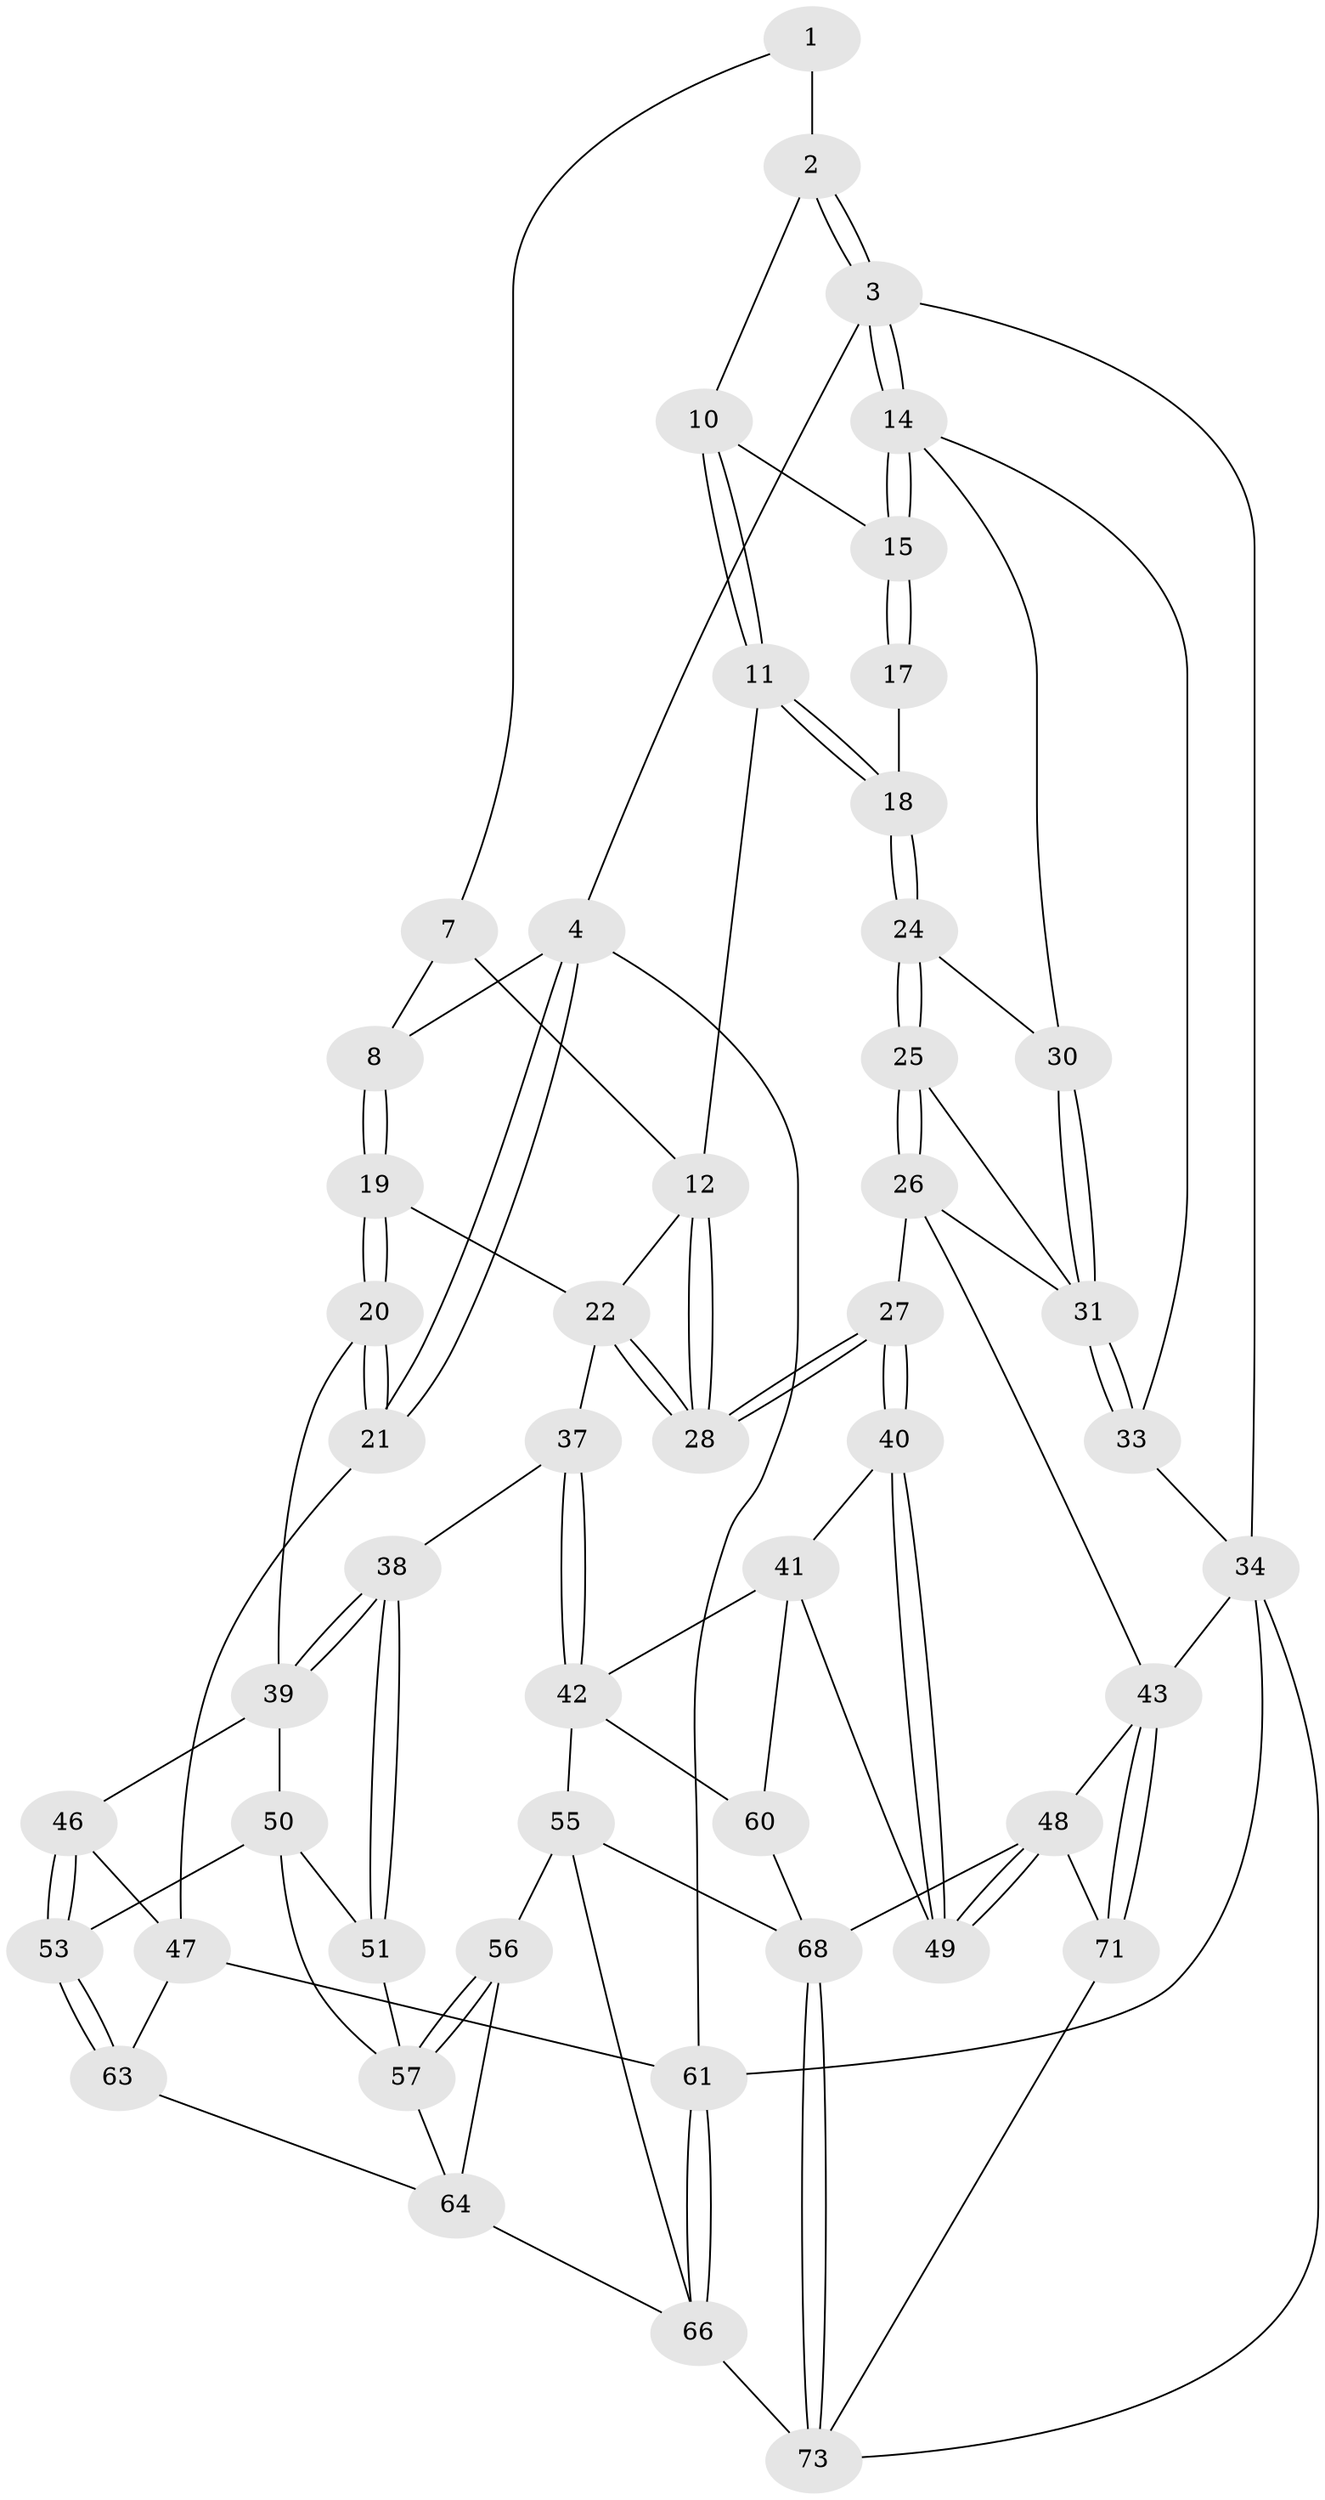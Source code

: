 // Generated by graph-tools (version 1.1) at 2025/52/02/27/25 19:52:41]
// undirected, 51 vertices, 117 edges
graph export_dot {
graph [start="1"]
  node [color=gray90,style=filled];
  1 [pos="+0.4664132621826308+0",super="+6"];
  2 [pos="+0.815382682990088+0",super="+9"];
  3 [pos="+1+0"];
  4 [pos="+0+0",super="+5"];
  7 [pos="+0.4225462332156348+0.14250852539175515"];
  8 [pos="+0.1923068248077778+0.16278960389070654"];
  10 [pos="+0.6710255165369631+0.1458003552524656",super="+16"];
  11 [pos="+0.6396524073794261+0.21661027564285626"];
  12 [pos="+0.6350848835413516+0.21940558057885096",super="+13"];
  14 [pos="+1+0",super="+29"];
  15 [pos="+1+0"];
  17 [pos="+0.79750195306364+0.20392644546792282"];
  18 [pos="+0.7868691900045873+0.29030663837746473"];
  19 [pos="+0.06528268358161858+0.32735089726307315"];
  20 [pos="+0.010292134776656973+0.3468616649049696"];
  21 [pos="+0+0.3416593231348899"];
  22 [pos="+0.413353893329263+0.4055117416570579",super="+23"];
  24 [pos="+0.8109047637855075+0.31524508722379024"];
  25 [pos="+0.7983463370620877+0.3561975891772925"];
  26 [pos="+0.7183560305011167+0.47914951805785677",super="+36"];
  27 [pos="+0.6568086295682246+0.48308655565187036"];
  28 [pos="+0.6338566465509667+0.4630795218795522"];
  30 [pos="+0.8266155951942437+0.30961312380855943"];
  31 [pos="+1+0.43174476145414775",super="+32"];
  33 [pos="+1+0.41271634853160416"];
  34 [pos="+1+1",super="+35"];
  37 [pos="+0.37485575235222063+0.5276914416774016"];
  38 [pos="+0.28208275973886576+0.607336485263333"];
  39 [pos="+0.038240077587960504+0.3976911854356992",super="+45"];
  40 [pos="+0.5982081163875332+0.6335272145615117"];
  41 [pos="+0.4303718262904152+0.5967517070880297",super="+59"];
  42 [pos="+0.418496922758321+0.5910799005457392",super="+54"];
  43 [pos="+1+0.7766172091701695",super="+44"];
  46 [pos="+0.06639240966780985+0.663889348477044"];
  47 [pos="+0+0.5528408026915062",super="+62"];
  48 [pos="+0.7539560282927877+0.7872672967998976",super="+67"];
  49 [pos="+0.6106963079365092+0.701066319361047"];
  50 [pos="+0.15354398774068584+0.6193821436630513",super="+52"];
  51 [pos="+0.28079274169282137+0.6094217666185346"];
  53 [pos="+0.08671602812771874+0.7418443799203677"];
  55 [pos="+0.3452669088791345+0.8058805356095776",super="+70"];
  56 [pos="+0.3196602162563551+0.8063802646875743"];
  57 [pos="+0.2998305516052162+0.782186740756026",super="+58"];
  60 [pos="+0.4702955537379341+0.816592108034095"];
  61 [pos="+0+1"];
  63 [pos="+0.08462115745220519+0.7444300295875075"];
  64 [pos="+0.12450938780093801+0.7917719159456115",super="+65"];
  66 [pos="+0.022911902488121135+1",super="+72"];
  68 [pos="+0.5402452957031716+0.8952608966712082",super="+69"];
  71 [pos="+0.7743310636909181+1"];
  73 [pos="+0.6209438529911577+1",super="+74"];
  1 -- 2 [weight=2];
  1 -- 7;
  2 -- 3;
  2 -- 3;
  2 -- 10;
  3 -- 4;
  3 -- 14;
  3 -- 14;
  3 -- 34;
  4 -- 21;
  4 -- 21;
  4 -- 61;
  4 -- 8;
  7 -- 8;
  7 -- 12;
  8 -- 19;
  8 -- 19;
  10 -- 11;
  10 -- 11;
  10 -- 15;
  11 -- 12;
  11 -- 18;
  11 -- 18;
  12 -- 28;
  12 -- 28;
  12 -- 22;
  14 -- 15;
  14 -- 15;
  14 -- 33;
  14 -- 30;
  15 -- 17;
  15 -- 17;
  17 -- 18;
  18 -- 24;
  18 -- 24;
  19 -- 20;
  19 -- 20;
  19 -- 22;
  20 -- 21;
  20 -- 21;
  20 -- 39;
  21 -- 47;
  22 -- 28;
  22 -- 28;
  22 -- 37;
  24 -- 25;
  24 -- 25;
  24 -- 30;
  25 -- 26;
  25 -- 26;
  25 -- 31;
  26 -- 27;
  26 -- 43;
  26 -- 31;
  27 -- 28;
  27 -- 28;
  27 -- 40;
  27 -- 40;
  30 -- 31;
  30 -- 31;
  31 -- 33;
  31 -- 33;
  33 -- 34;
  34 -- 61;
  34 -- 43;
  34 -- 73;
  37 -- 38;
  37 -- 42;
  37 -- 42;
  38 -- 39;
  38 -- 39;
  38 -- 51;
  38 -- 51;
  39 -- 50;
  39 -- 46;
  40 -- 41;
  40 -- 49;
  40 -- 49;
  41 -- 42;
  41 -- 60;
  41 -- 49;
  42 -- 60;
  42 -- 55;
  43 -- 71;
  43 -- 71;
  43 -- 48;
  46 -- 47;
  46 -- 53;
  46 -- 53;
  47 -- 63;
  47 -- 61;
  48 -- 49;
  48 -- 49;
  48 -- 68;
  48 -- 71;
  50 -- 51;
  50 -- 53;
  50 -- 57;
  51 -- 57;
  53 -- 63;
  53 -- 63;
  55 -- 56;
  55 -- 66;
  55 -- 68;
  56 -- 57;
  56 -- 57;
  56 -- 64;
  57 -- 64;
  60 -- 68;
  61 -- 66;
  61 -- 66;
  63 -- 64;
  64 -- 66;
  66 -- 73;
  68 -- 73;
  68 -- 73;
  71 -- 73;
}

